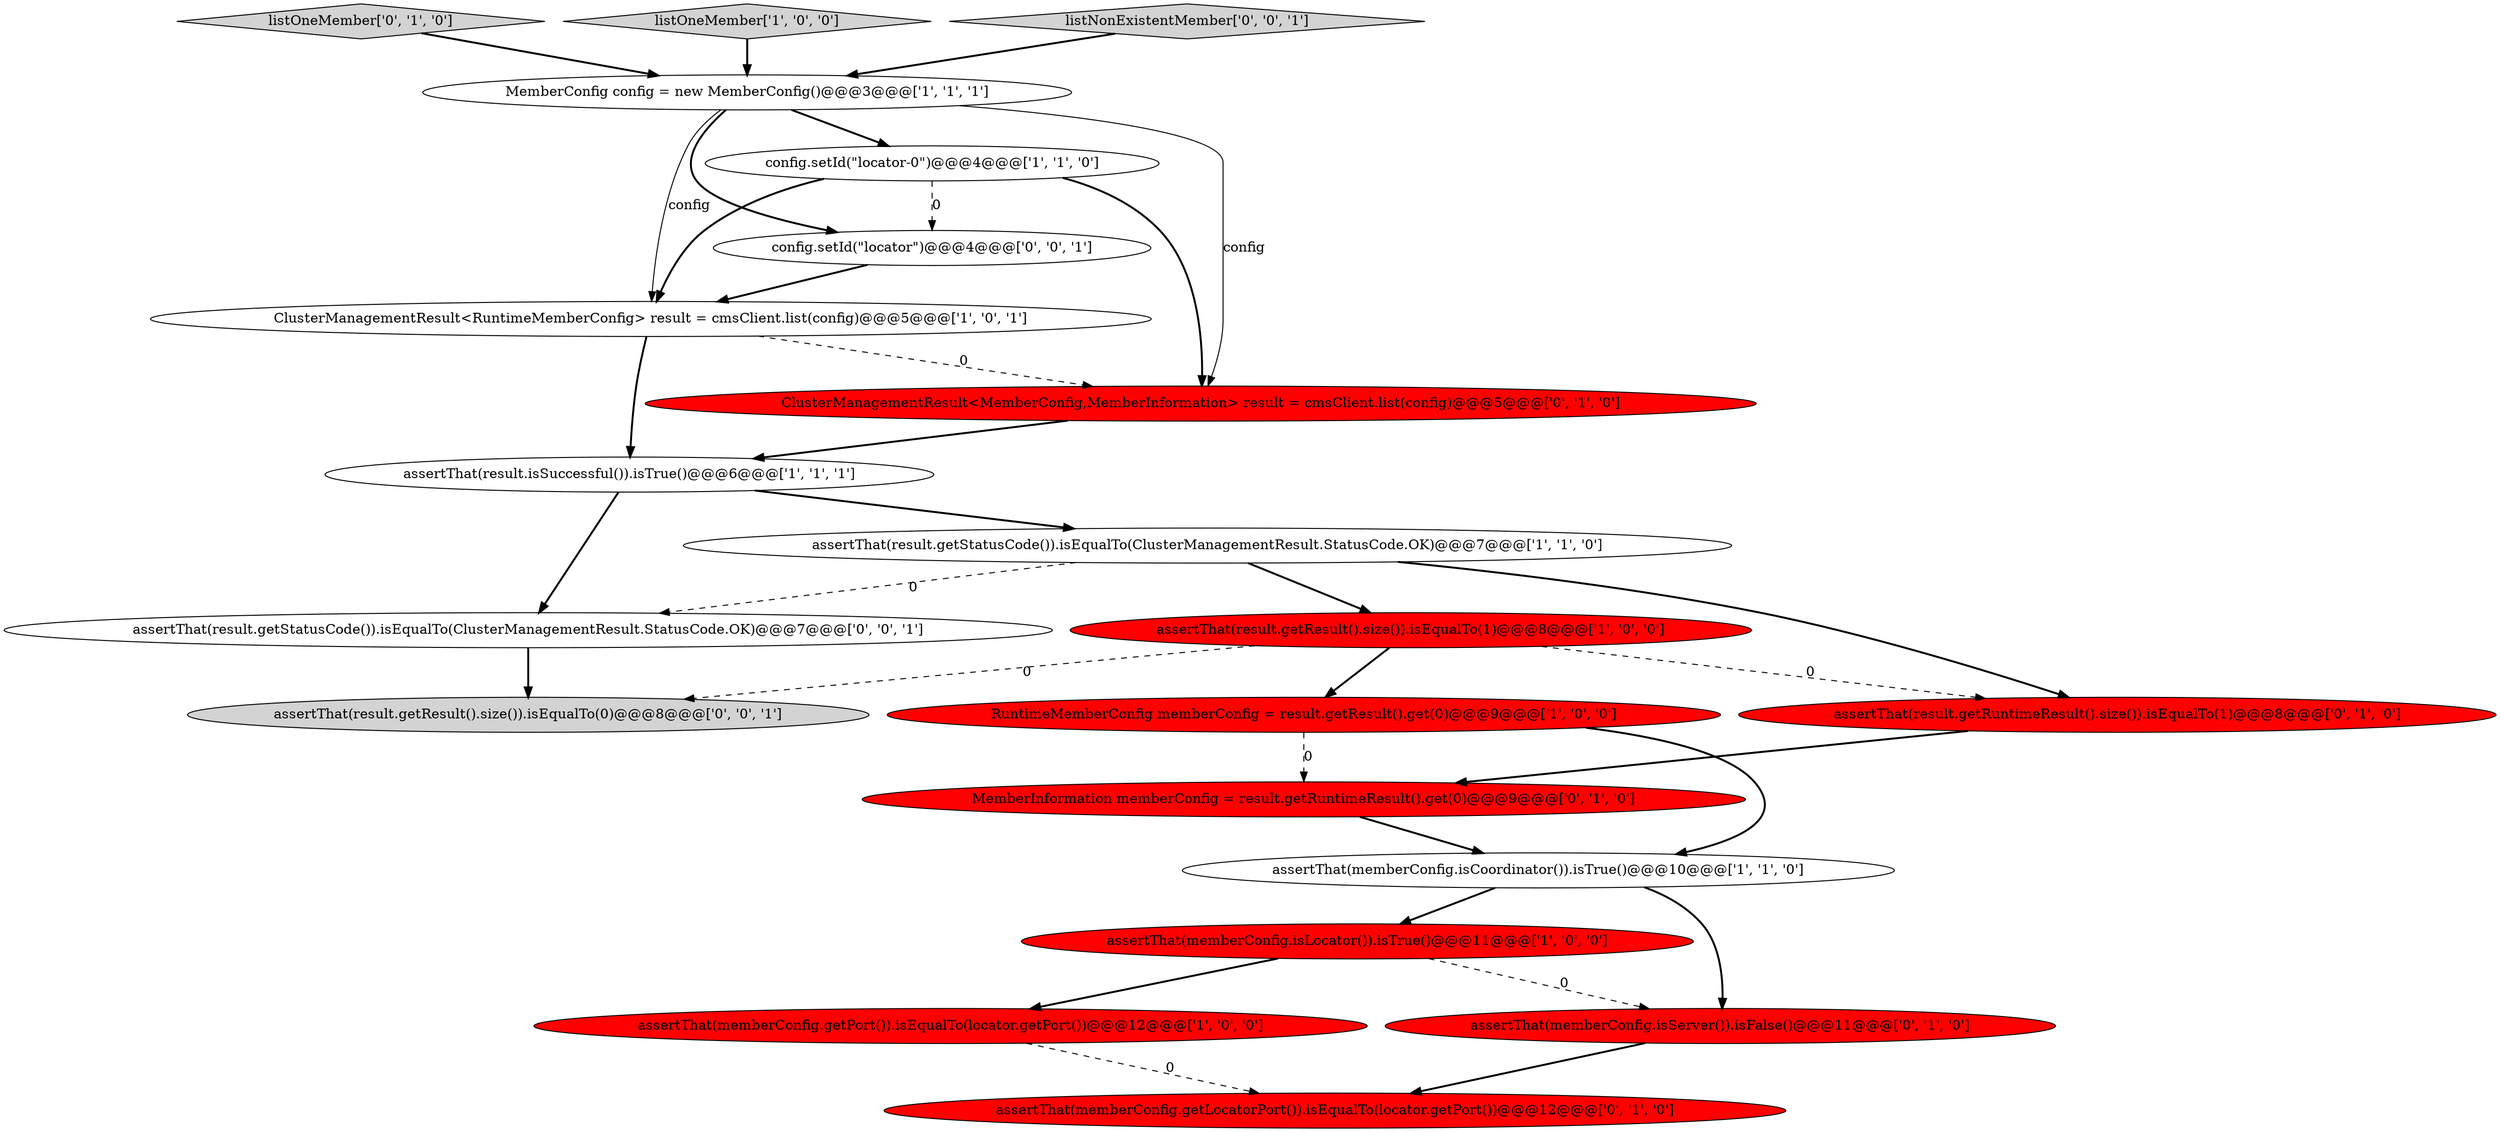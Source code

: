 digraph {
13 [style = filled, label = "assertThat(result.getRuntimeResult().size()).isEqualTo(1)@@@8@@@['0', '1', '0']", fillcolor = red, shape = ellipse image = "AAA1AAABBB2BBB"];
20 [style = filled, label = "assertThat(result.getStatusCode()).isEqualTo(ClusterManagementResult.StatusCode.OK)@@@7@@@['0', '0', '1']", fillcolor = white, shape = ellipse image = "AAA0AAABBB3BBB"];
3 [style = filled, label = "assertThat(memberConfig.getPort()).isEqualTo(locator.getPort())@@@12@@@['1', '0', '0']", fillcolor = red, shape = ellipse image = "AAA1AAABBB1BBB"];
0 [style = filled, label = "assertThat(result.getStatusCode()).isEqualTo(ClusterManagementResult.StatusCode.OK)@@@7@@@['1', '1', '0']", fillcolor = white, shape = ellipse image = "AAA0AAABBB1BBB"];
4 [style = filled, label = "assertThat(memberConfig.isLocator()).isTrue()@@@11@@@['1', '0', '0']", fillcolor = red, shape = ellipse image = "AAA1AAABBB1BBB"];
15 [style = filled, label = "ClusterManagementResult<MemberConfig,MemberInformation> result = cmsClient.list(config)@@@5@@@['0', '1', '0']", fillcolor = red, shape = ellipse image = "AAA1AAABBB2BBB"];
2 [style = filled, label = "assertThat(result.isSuccessful()).isTrue()@@@6@@@['1', '1', '1']", fillcolor = white, shape = ellipse image = "AAA0AAABBB1BBB"];
16 [style = filled, label = "listOneMember['0', '1', '0']", fillcolor = lightgray, shape = diamond image = "AAA0AAABBB2BBB"];
5 [style = filled, label = "assertThat(result.getResult().size()).isEqualTo(1)@@@8@@@['1', '0', '0']", fillcolor = red, shape = ellipse image = "AAA1AAABBB1BBB"];
10 [style = filled, label = "ClusterManagementResult<RuntimeMemberConfig> result = cmsClient.list(config)@@@5@@@['1', '0', '1']", fillcolor = white, shape = ellipse image = "AAA0AAABBB1BBB"];
11 [style = filled, label = "assertThat(memberConfig.isServer()).isFalse()@@@11@@@['0', '1', '0']", fillcolor = red, shape = ellipse image = "AAA1AAABBB2BBB"];
6 [style = filled, label = "RuntimeMemberConfig memberConfig = result.getResult().get(0)@@@9@@@['1', '0', '0']", fillcolor = red, shape = ellipse image = "AAA1AAABBB1BBB"];
7 [style = filled, label = "listOneMember['1', '0', '0']", fillcolor = lightgray, shape = diamond image = "AAA0AAABBB1BBB"];
14 [style = filled, label = "MemberInformation memberConfig = result.getRuntimeResult().get(0)@@@9@@@['0', '1', '0']", fillcolor = red, shape = ellipse image = "AAA1AAABBB2BBB"];
1 [style = filled, label = "config.setId(\"locator-0\")@@@4@@@['1', '1', '0']", fillcolor = white, shape = ellipse image = "AAA0AAABBB1BBB"];
9 [style = filled, label = "assertThat(memberConfig.isCoordinator()).isTrue()@@@10@@@['1', '1', '0']", fillcolor = white, shape = ellipse image = "AAA0AAABBB1BBB"];
19 [style = filled, label = "listNonExistentMember['0', '0', '1']", fillcolor = lightgray, shape = diamond image = "AAA0AAABBB3BBB"];
12 [style = filled, label = "assertThat(memberConfig.getLocatorPort()).isEqualTo(locator.getPort())@@@12@@@['0', '1', '0']", fillcolor = red, shape = ellipse image = "AAA1AAABBB2BBB"];
17 [style = filled, label = "config.setId(\"locator\")@@@4@@@['0', '0', '1']", fillcolor = white, shape = ellipse image = "AAA0AAABBB3BBB"];
8 [style = filled, label = "MemberConfig config = new MemberConfig()@@@3@@@['1', '1', '1']", fillcolor = white, shape = ellipse image = "AAA0AAABBB1BBB"];
18 [style = filled, label = "assertThat(result.getResult().size()).isEqualTo(0)@@@8@@@['0', '0', '1']", fillcolor = lightgray, shape = ellipse image = "AAA0AAABBB3BBB"];
5->13 [style = dashed, label="0"];
10->15 [style = dashed, label="0"];
17->10 [style = bold, label=""];
4->3 [style = bold, label=""];
15->2 [style = bold, label=""];
2->20 [style = bold, label=""];
9->11 [style = bold, label=""];
0->13 [style = bold, label=""];
16->8 [style = bold, label=""];
1->15 [style = bold, label=""];
9->4 [style = bold, label=""];
11->12 [style = bold, label=""];
6->14 [style = dashed, label="0"];
5->18 [style = dashed, label="0"];
7->8 [style = bold, label=""];
8->15 [style = solid, label="config"];
0->20 [style = dashed, label="0"];
19->8 [style = bold, label=""];
8->17 [style = bold, label=""];
8->1 [style = bold, label=""];
20->18 [style = bold, label=""];
2->0 [style = bold, label=""];
1->17 [style = dashed, label="0"];
8->10 [style = solid, label="config"];
3->12 [style = dashed, label="0"];
5->6 [style = bold, label=""];
14->9 [style = bold, label=""];
10->2 [style = bold, label=""];
4->11 [style = dashed, label="0"];
6->9 [style = bold, label=""];
1->10 [style = bold, label=""];
13->14 [style = bold, label=""];
0->5 [style = bold, label=""];
}
